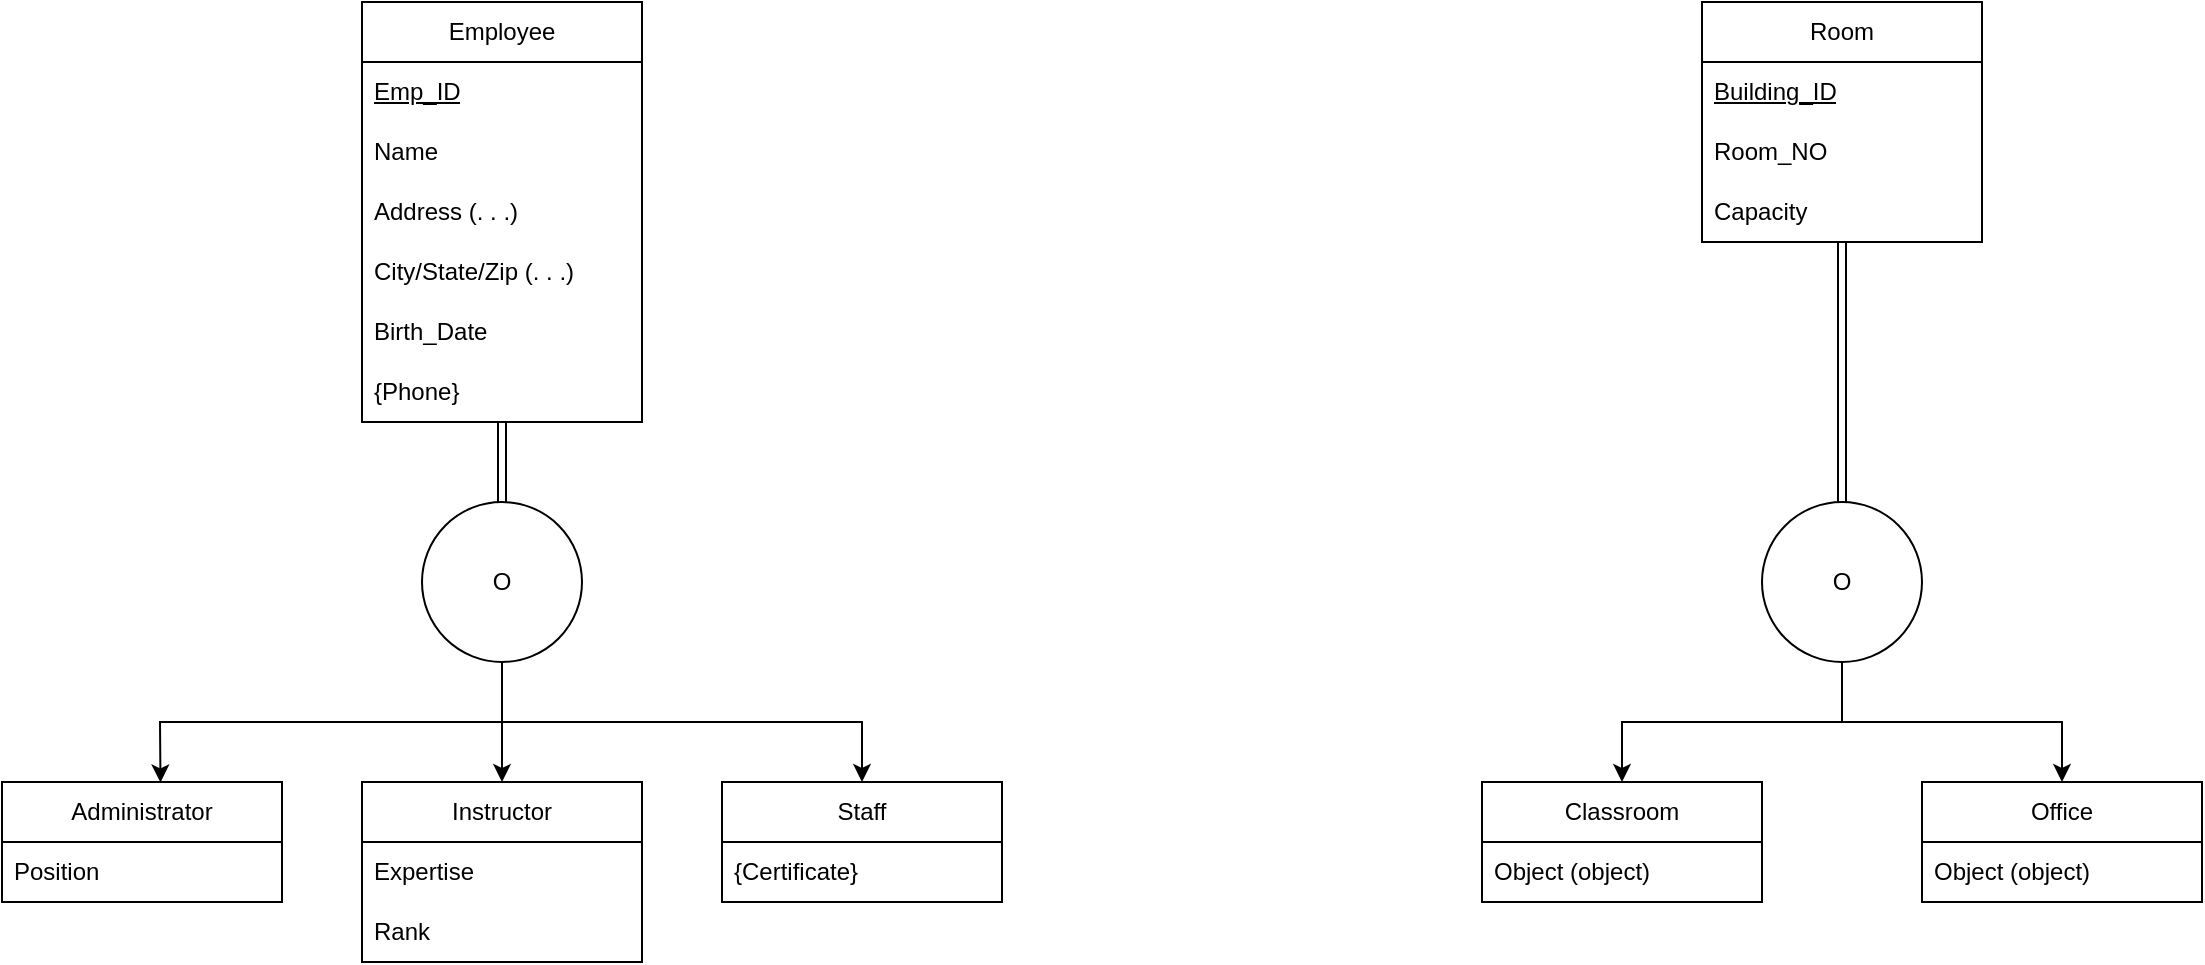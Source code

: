 <mxfile version="28.2.3">
  <diagram name="Page-1" id="pNBeXpuQ4L14QntjSeyP">
    <mxGraphModel dx="606" dy="426" grid="1" gridSize="10" guides="1" tooltips="1" connect="1" arrows="1" fold="1" page="1" pageScale="1" pageWidth="850" pageHeight="1100" math="0" shadow="0">
      <root>
        <mxCell id="0" />
        <mxCell id="1" parent="0" />
        <mxCell id="OhDDxIPIgr9wnCfn7Brg-9" value="" style="edgeStyle=orthogonalEdgeStyle;rounded=0;orthogonalLoop=1;jettySize=auto;html=1;shape=link;" edge="1" parent="1" source="OhDDxIPIgr9wnCfn7Brg-1" target="OhDDxIPIgr9wnCfn7Brg-8">
          <mxGeometry relative="1" as="geometry" />
        </mxCell>
        <mxCell id="OhDDxIPIgr9wnCfn7Brg-1" value="Employee" style="swimlane;fontStyle=0;childLayout=stackLayout;horizontal=1;startSize=30;horizontalStack=0;resizeParent=1;resizeParentMax=0;resizeLast=0;collapsible=1;marginBottom=0;whiteSpace=wrap;html=1;" vertex="1" parent="1">
          <mxGeometry x="340" y="240" width="140" height="210" as="geometry" />
        </mxCell>
        <mxCell id="OhDDxIPIgr9wnCfn7Brg-2" value="&lt;u&gt;Emp_ID&lt;/u&gt;" style="text;strokeColor=none;fillColor=none;align=left;verticalAlign=middle;spacingLeft=4;spacingRight=4;overflow=hidden;points=[[0,0.5],[1,0.5]];portConstraint=eastwest;rotatable=0;whiteSpace=wrap;html=1;" vertex="1" parent="OhDDxIPIgr9wnCfn7Brg-1">
          <mxGeometry y="30" width="140" height="30" as="geometry" />
        </mxCell>
        <mxCell id="OhDDxIPIgr9wnCfn7Brg-3" value="&lt;div&gt;Name&lt;/div&gt;" style="text;strokeColor=none;fillColor=none;align=left;verticalAlign=middle;spacingLeft=4;spacingRight=4;overflow=hidden;points=[[0,0.5],[1,0.5]];portConstraint=eastwest;rotatable=0;whiteSpace=wrap;html=1;" vertex="1" parent="OhDDxIPIgr9wnCfn7Brg-1">
          <mxGeometry y="60" width="140" height="30" as="geometry" />
        </mxCell>
        <mxCell id="OhDDxIPIgr9wnCfn7Brg-4" value="Address&amp;nbsp;(. . .)" style="text;strokeColor=none;fillColor=none;align=left;verticalAlign=middle;spacingLeft=4;spacingRight=4;overflow=hidden;points=[[0,0.5],[1,0.5]];portConstraint=eastwest;rotatable=0;whiteSpace=wrap;html=1;" vertex="1" parent="OhDDxIPIgr9wnCfn7Brg-1">
          <mxGeometry y="90" width="140" height="30" as="geometry" />
        </mxCell>
        <mxCell id="OhDDxIPIgr9wnCfn7Brg-5" value="City/State/Zip (. . .)" style="text;strokeColor=none;fillColor=none;align=left;verticalAlign=middle;spacingLeft=4;spacingRight=4;overflow=hidden;points=[[0,0.5],[1,0.5]];portConstraint=eastwest;rotatable=0;whiteSpace=wrap;html=1;" vertex="1" parent="OhDDxIPIgr9wnCfn7Brg-1">
          <mxGeometry y="120" width="140" height="30" as="geometry" />
        </mxCell>
        <mxCell id="OhDDxIPIgr9wnCfn7Brg-6" value="Birth_Date" style="text;strokeColor=none;fillColor=none;align=left;verticalAlign=middle;spacingLeft=4;spacingRight=4;overflow=hidden;points=[[0,0.5],[1,0.5]];portConstraint=eastwest;rotatable=0;whiteSpace=wrap;html=1;" vertex="1" parent="OhDDxIPIgr9wnCfn7Brg-1">
          <mxGeometry y="150" width="140" height="30" as="geometry" />
        </mxCell>
        <mxCell id="OhDDxIPIgr9wnCfn7Brg-7" value="{Phone}" style="text;strokeColor=none;fillColor=none;align=left;verticalAlign=middle;spacingLeft=4;spacingRight=4;overflow=hidden;points=[[0,0.5],[1,0.5]];portConstraint=eastwest;rotatable=0;whiteSpace=wrap;html=1;" vertex="1" parent="OhDDxIPIgr9wnCfn7Brg-1">
          <mxGeometry y="180" width="140" height="30" as="geometry" />
        </mxCell>
        <mxCell id="OhDDxIPIgr9wnCfn7Brg-19" style="edgeStyle=elbowEdgeStyle;rounded=0;orthogonalLoop=1;jettySize=auto;html=1;elbow=vertical;entryX=0.5;entryY=0;entryDx=0;entryDy=0;" edge="1" parent="1" source="OhDDxIPIgr9wnCfn7Brg-8" target="OhDDxIPIgr9wnCfn7Brg-10">
          <mxGeometry relative="1" as="geometry">
            <mxPoint x="410" y="600" as="targetPoint" />
          </mxGeometry>
        </mxCell>
        <mxCell id="OhDDxIPIgr9wnCfn7Brg-8" value="O" style="ellipse;whiteSpace=wrap;html=1;fontStyle=0;startSize=30;horizontal=1;" vertex="1" parent="1">
          <mxGeometry x="370" y="490" width="80" height="80" as="geometry" />
        </mxCell>
        <mxCell id="OhDDxIPIgr9wnCfn7Brg-10" value="Instructor" style="swimlane;fontStyle=0;childLayout=stackLayout;horizontal=1;startSize=30;horizontalStack=0;resizeParent=1;resizeParentMax=0;resizeLast=0;collapsible=1;marginBottom=0;whiteSpace=wrap;html=1;" vertex="1" parent="1">
          <mxGeometry x="340" y="630" width="140" height="90" as="geometry" />
        </mxCell>
        <mxCell id="OhDDxIPIgr9wnCfn7Brg-11" value="Expertise" style="text;strokeColor=none;fillColor=none;align=left;verticalAlign=middle;spacingLeft=4;spacingRight=4;overflow=hidden;points=[[0,0.5],[1,0.5]];portConstraint=eastwest;rotatable=0;whiteSpace=wrap;html=1;" vertex="1" parent="OhDDxIPIgr9wnCfn7Brg-10">
          <mxGeometry y="30" width="140" height="30" as="geometry" />
        </mxCell>
        <mxCell id="OhDDxIPIgr9wnCfn7Brg-22" value="Rank" style="text;strokeColor=none;fillColor=none;align=left;verticalAlign=middle;spacingLeft=4;spacingRight=4;overflow=hidden;points=[[0,0.5],[1,0.5]];portConstraint=eastwest;rotatable=0;whiteSpace=wrap;html=1;" vertex="1" parent="OhDDxIPIgr9wnCfn7Brg-10">
          <mxGeometry y="60" width="140" height="30" as="geometry" />
        </mxCell>
        <mxCell id="OhDDxIPIgr9wnCfn7Brg-14" value="Administrator" style="swimlane;fontStyle=0;childLayout=stackLayout;horizontal=1;startSize=30;horizontalStack=0;resizeParent=1;resizeParentMax=0;resizeLast=0;collapsible=1;marginBottom=0;whiteSpace=wrap;html=1;" vertex="1" parent="1">
          <mxGeometry x="160" y="630" width="140" height="60" as="geometry" />
        </mxCell>
        <mxCell id="OhDDxIPIgr9wnCfn7Brg-15" value="Position" style="text;strokeColor=none;fillColor=none;align=left;verticalAlign=middle;spacingLeft=4;spacingRight=4;overflow=hidden;points=[[0,0.5],[1,0.5]];portConstraint=eastwest;rotatable=0;whiteSpace=wrap;html=1;" vertex="1" parent="OhDDxIPIgr9wnCfn7Brg-14">
          <mxGeometry y="30" width="140" height="30" as="geometry" />
        </mxCell>
        <mxCell id="OhDDxIPIgr9wnCfn7Brg-16" value="Staff" style="swimlane;fontStyle=0;childLayout=stackLayout;horizontal=1;startSize=30;horizontalStack=0;resizeParent=1;resizeParentMax=0;resizeLast=0;collapsible=1;marginBottom=0;whiteSpace=wrap;html=1;" vertex="1" parent="1">
          <mxGeometry x="520" y="630" width="140" height="60" as="geometry" />
        </mxCell>
        <mxCell id="OhDDxIPIgr9wnCfn7Brg-17" value="{Certificate}" style="text;strokeColor=none;fillColor=none;align=left;verticalAlign=middle;spacingLeft=4;spacingRight=4;overflow=hidden;points=[[0,0.5],[1,0.5]];portConstraint=eastwest;rotatable=0;whiteSpace=wrap;html=1;" vertex="1" parent="OhDDxIPIgr9wnCfn7Brg-16">
          <mxGeometry y="30" width="140" height="30" as="geometry" />
        </mxCell>
        <mxCell id="OhDDxIPIgr9wnCfn7Brg-20" value="" style="endArrow=classic;html=1;rounded=0;entryX=0.566;entryY=0.004;entryDx=0;entryDy=0;entryPerimeter=0;" edge="1" parent="1" target="OhDDxIPIgr9wnCfn7Brg-14">
          <mxGeometry width="50" height="50" relative="1" as="geometry">
            <mxPoint x="410" y="600" as="sourcePoint" />
            <mxPoint x="210" y="600" as="targetPoint" />
            <Array as="points">
              <mxPoint x="239" y="600" />
            </Array>
          </mxGeometry>
        </mxCell>
        <mxCell id="OhDDxIPIgr9wnCfn7Brg-21" value="" style="endArrow=classic;html=1;rounded=0;entryX=0.566;entryY=0.004;entryDx=0;entryDy=0;entryPerimeter=0;" edge="1" parent="1">
          <mxGeometry width="50" height="50" relative="1" as="geometry">
            <mxPoint x="410" y="600" as="sourcePoint" />
            <mxPoint x="590" y="630" as="targetPoint" />
            <Array as="points">
              <mxPoint x="590" y="600" />
            </Array>
          </mxGeometry>
        </mxCell>
        <mxCell id="OhDDxIPIgr9wnCfn7Brg-23" value="" style="edgeStyle=orthogonalEdgeStyle;rounded=0;orthogonalLoop=1;jettySize=auto;html=1;shape=link;" edge="1" parent="1" source="OhDDxIPIgr9wnCfn7Brg-24" target="OhDDxIPIgr9wnCfn7Brg-32">
          <mxGeometry relative="1" as="geometry" />
        </mxCell>
        <mxCell id="OhDDxIPIgr9wnCfn7Brg-24" value="Room" style="swimlane;fontStyle=0;childLayout=stackLayout;horizontal=1;startSize=30;horizontalStack=0;resizeParent=1;resizeParentMax=0;resizeLast=0;collapsible=1;marginBottom=0;whiteSpace=wrap;html=1;" vertex="1" parent="1">
          <mxGeometry x="1010" y="240" width="140" height="120" as="geometry" />
        </mxCell>
        <mxCell id="OhDDxIPIgr9wnCfn7Brg-25" value="&lt;u&gt;Building_ID&lt;/u&gt;" style="text;strokeColor=none;fillColor=none;align=left;verticalAlign=middle;spacingLeft=4;spacingRight=4;overflow=hidden;points=[[0,0.5],[1,0.5]];portConstraint=eastwest;rotatable=0;whiteSpace=wrap;html=1;" vertex="1" parent="OhDDxIPIgr9wnCfn7Brg-24">
          <mxGeometry y="30" width="140" height="30" as="geometry" />
        </mxCell>
        <mxCell id="OhDDxIPIgr9wnCfn7Brg-26" value="Room_NO" style="text;strokeColor=none;fillColor=none;align=left;verticalAlign=middle;spacingLeft=4;spacingRight=4;overflow=hidden;points=[[0,0.5],[1,0.5]];portConstraint=eastwest;rotatable=0;whiteSpace=wrap;html=1;" vertex="1" parent="OhDDxIPIgr9wnCfn7Brg-24">
          <mxGeometry y="60" width="140" height="30" as="geometry" />
        </mxCell>
        <mxCell id="OhDDxIPIgr9wnCfn7Brg-27" value="Capacity" style="text;strokeColor=none;fillColor=none;align=left;verticalAlign=middle;spacingLeft=4;spacingRight=4;overflow=hidden;points=[[0,0.5],[1,0.5]];portConstraint=eastwest;rotatable=0;whiteSpace=wrap;html=1;" vertex="1" parent="OhDDxIPIgr9wnCfn7Brg-24">
          <mxGeometry y="90" width="140" height="30" as="geometry" />
        </mxCell>
        <mxCell id="OhDDxIPIgr9wnCfn7Brg-31" style="edgeStyle=elbowEdgeStyle;rounded=0;orthogonalLoop=1;jettySize=auto;html=1;elbow=vertical;endArrow=none;endFill=0;" edge="1" parent="1" source="OhDDxIPIgr9wnCfn7Brg-32">
          <mxGeometry relative="1" as="geometry">
            <mxPoint x="1080" y="600" as="targetPoint" />
          </mxGeometry>
        </mxCell>
        <mxCell id="OhDDxIPIgr9wnCfn7Brg-32" value="O" style="ellipse;whiteSpace=wrap;html=1;fontStyle=0;startSize=30;horizontal=1;" vertex="1" parent="1">
          <mxGeometry x="1040" y="490" width="80" height="80" as="geometry" />
        </mxCell>
        <mxCell id="OhDDxIPIgr9wnCfn7Brg-36" value="Classroom" style="swimlane;fontStyle=0;childLayout=stackLayout;horizontal=1;startSize=30;horizontalStack=0;resizeParent=1;resizeParentMax=0;resizeLast=0;collapsible=1;marginBottom=0;whiteSpace=wrap;html=1;" vertex="1" parent="1">
          <mxGeometry x="900" y="630" width="140" height="60" as="geometry" />
        </mxCell>
        <mxCell id="OhDDxIPIgr9wnCfn7Brg-37" value="Object (object)" style="text;strokeColor=none;fillColor=none;align=left;verticalAlign=middle;spacingLeft=4;spacingRight=4;overflow=hidden;points=[[0,0.5],[1,0.5]];portConstraint=eastwest;rotatable=0;whiteSpace=wrap;html=1;" vertex="1" parent="OhDDxIPIgr9wnCfn7Brg-36">
          <mxGeometry y="30" width="140" height="30" as="geometry" />
        </mxCell>
        <mxCell id="OhDDxIPIgr9wnCfn7Brg-38" value="Office" style="swimlane;fontStyle=0;childLayout=stackLayout;horizontal=1;startSize=30;horizontalStack=0;resizeParent=1;resizeParentMax=0;resizeLast=0;collapsible=1;marginBottom=0;whiteSpace=wrap;html=1;" vertex="1" parent="1">
          <mxGeometry x="1120" y="630" width="140" height="60" as="geometry" />
        </mxCell>
        <mxCell id="OhDDxIPIgr9wnCfn7Brg-39" value="Object (object)" style="text;strokeColor=none;fillColor=none;align=left;verticalAlign=middle;spacingLeft=4;spacingRight=4;overflow=hidden;points=[[0,0.5],[1,0.5]];portConstraint=eastwest;rotatable=0;whiteSpace=wrap;html=1;" vertex="1" parent="OhDDxIPIgr9wnCfn7Brg-38">
          <mxGeometry y="30" width="140" height="30" as="geometry" />
        </mxCell>
        <mxCell id="OhDDxIPIgr9wnCfn7Brg-40" value="" style="endArrow=classic;html=1;rounded=0;entryX=0.5;entryY=0;entryDx=0;entryDy=0;" edge="1" parent="1" target="OhDDxIPIgr9wnCfn7Brg-36">
          <mxGeometry width="50" height="50" relative="1" as="geometry">
            <mxPoint x="1080" y="600" as="sourcePoint" />
            <mxPoint x="880" y="600" as="targetPoint" />
            <Array as="points">
              <mxPoint x="970" y="600" />
            </Array>
          </mxGeometry>
        </mxCell>
        <mxCell id="OhDDxIPIgr9wnCfn7Brg-41" value="" style="endArrow=classic;html=1;rounded=0;entryX=0.5;entryY=0;entryDx=0;entryDy=0;" edge="1" parent="1" target="OhDDxIPIgr9wnCfn7Brg-38">
          <mxGeometry width="50" height="50" relative="1" as="geometry">
            <mxPoint x="1080" y="600" as="sourcePoint" />
            <mxPoint x="1180" y="620" as="targetPoint" />
            <Array as="points">
              <mxPoint x="1190" y="600" />
            </Array>
          </mxGeometry>
        </mxCell>
      </root>
    </mxGraphModel>
  </diagram>
</mxfile>
